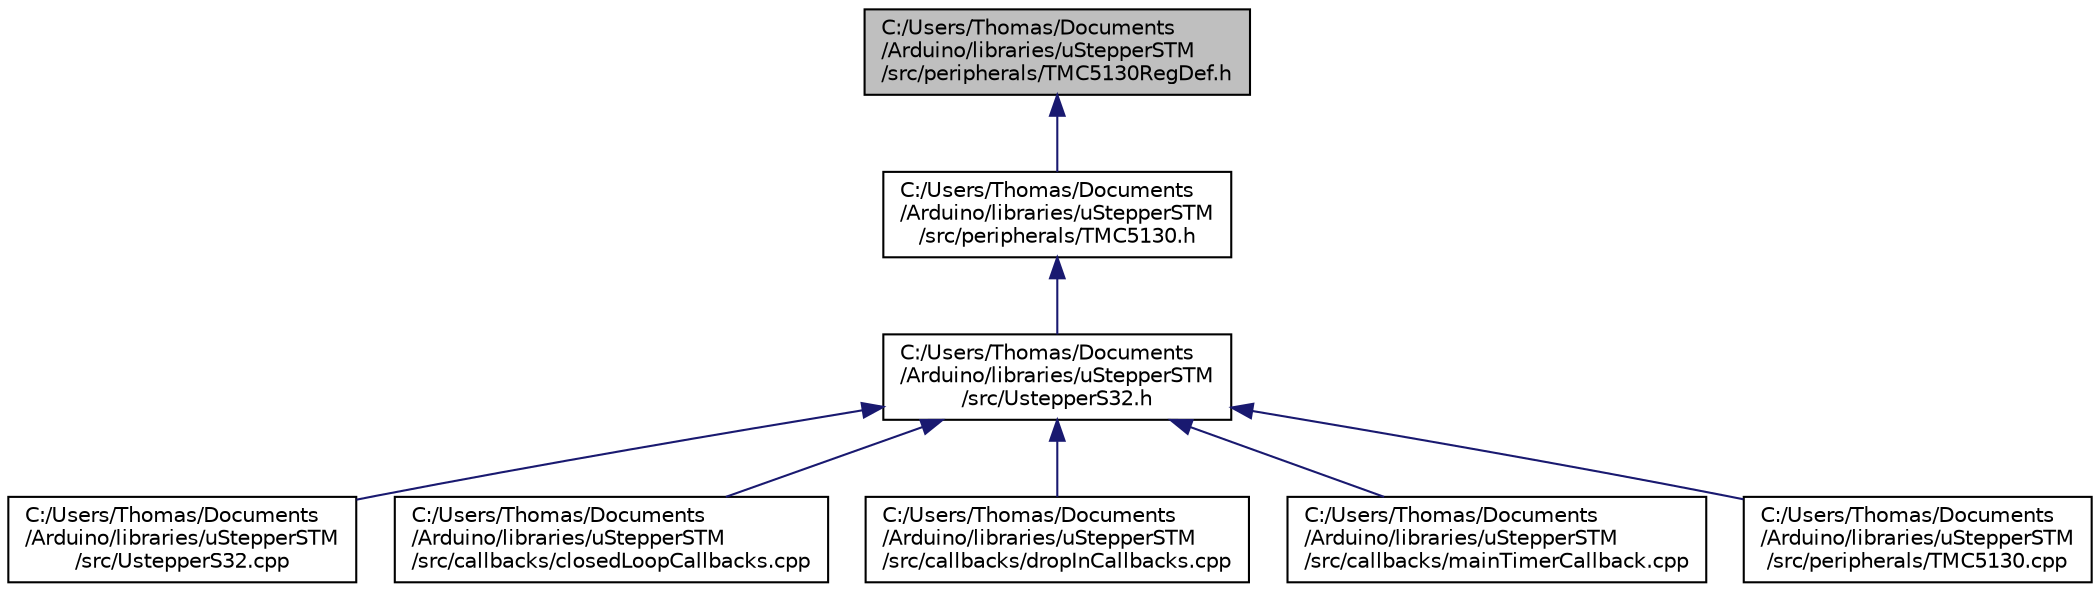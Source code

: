 digraph "C:/Users/Thomas/Documents/Arduino/libraries/uStepperSTM/src/peripherals/TMC5130RegDef.h"
{
 // LATEX_PDF_SIZE
  edge [fontname="Helvetica",fontsize="10",labelfontname="Helvetica",labelfontsize="10"];
  node [fontname="Helvetica",fontsize="10",shape=record];
  Node1 [label="C:/Users/Thomas/Documents\l/Arduino/libraries/uStepperSTM\l/src/peripherals/TMC5130RegDef.h",height=0.2,width=0.4,color="black", fillcolor="grey75", style="filled", fontcolor="black",tooltip=" "];
  Node1 -> Node2 [dir="back",color="midnightblue",fontsize="10",style="solid",fontname="Helvetica"];
  Node2 [label="C:/Users/Thomas/Documents\l/Arduino/libraries/uStepperSTM\l/src/peripherals/TMC5130.h",height=0.2,width=0.4,color="black", fillcolor="white", style="filled",URL="$TMC5130_8h.html",tooltip=" "];
  Node2 -> Node3 [dir="back",color="midnightblue",fontsize="10",style="solid",fontname="Helvetica"];
  Node3 [label="C:/Users/Thomas/Documents\l/Arduino/libraries/uStepperSTM\l/src/UstepperS32.h",height=0.2,width=0.4,color="black", fillcolor="white", style="filled",URL="$UstepperS32_8h.html",tooltip=" "];
  Node3 -> Node4 [dir="back",color="midnightblue",fontsize="10",style="solid",fontname="Helvetica"];
  Node4 [label="C:/Users/Thomas/Documents\l/Arduino/libraries/uStepperSTM\l/src/UstepperS32.cpp",height=0.2,width=0.4,color="black", fillcolor="white", style="filled",URL="$UstepperS32_8cpp.html",tooltip=" "];
  Node3 -> Node5 [dir="back",color="midnightblue",fontsize="10",style="solid",fontname="Helvetica"];
  Node5 [label="C:/Users/Thomas/Documents\l/Arduino/libraries/uStepperSTM\l/src/callbacks/closedLoopCallbacks.cpp",height=0.2,width=0.4,color="black", fillcolor="white", style="filled",URL="$closedLoopCallbacks_8cpp.html",tooltip=" "];
  Node3 -> Node6 [dir="back",color="midnightblue",fontsize="10",style="solid",fontname="Helvetica"];
  Node6 [label="C:/Users/Thomas/Documents\l/Arduino/libraries/uStepperSTM\l/src/callbacks/dropInCallbacks.cpp",height=0.2,width=0.4,color="black", fillcolor="white", style="filled",URL="$dropInCallbacks_8cpp.html",tooltip=" "];
  Node3 -> Node7 [dir="back",color="midnightblue",fontsize="10",style="solid",fontname="Helvetica"];
  Node7 [label="C:/Users/Thomas/Documents\l/Arduino/libraries/uStepperSTM\l/src/callbacks/mainTimerCallback.cpp",height=0.2,width=0.4,color="black", fillcolor="white", style="filled",URL="$mainTimerCallback_8cpp.html",tooltip=" "];
  Node3 -> Node8 [dir="back",color="midnightblue",fontsize="10",style="solid",fontname="Helvetica"];
  Node8 [label="C:/Users/Thomas/Documents\l/Arduino/libraries/uStepperSTM\l/src/peripherals/TMC5130.cpp",height=0.2,width=0.4,color="black", fillcolor="white", style="filled",URL="$TMC5130_8cpp.html",tooltip=" "];
}
